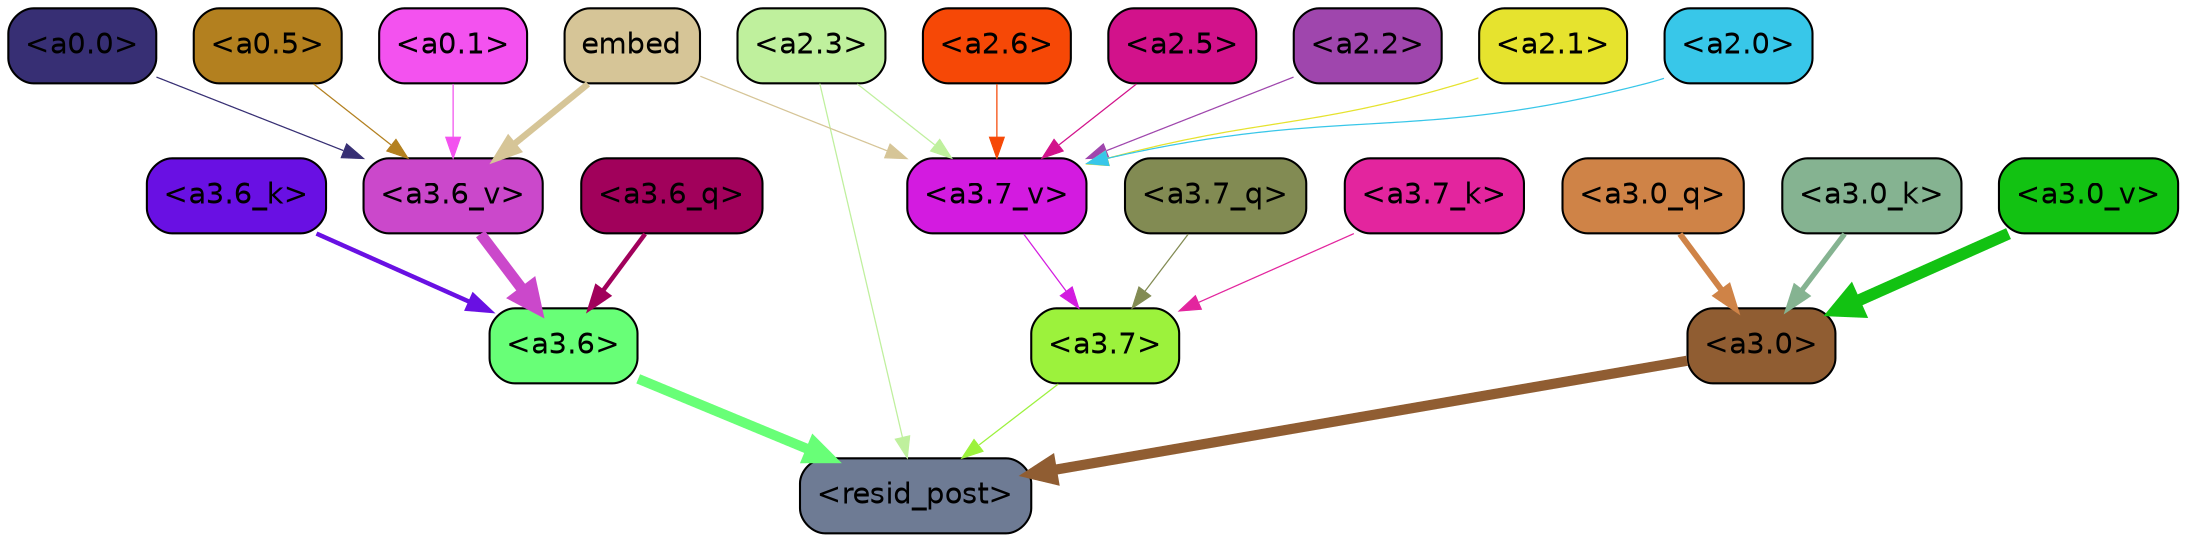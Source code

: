 strict digraph "" {
	graph [bgcolor=transparent,
		layout=dot,
		overlap=false,
		splines=true
	];
	"<a3.7>"	[color=black,
		fillcolor="#9cf23c",
		fontname=Helvetica,
		shape=box,
		style="filled, rounded"];
	"<resid_post>"	[color=black,
		fillcolor="#6e7b94",
		fontname=Helvetica,
		shape=box,
		style="filled, rounded"];
	"<a3.7>" -> "<resid_post>"	[color="#9cf23c",
		penwidth=0.6];
	"<a3.6>"	[color=black,
		fillcolor="#68ff77",
		fontname=Helvetica,
		shape=box,
		style="filled, rounded"];
	"<a3.6>" -> "<resid_post>"	[color="#68ff77",
		penwidth=4.752790808677673];
	"<a3.0>"	[color=black,
		fillcolor="#905d32",
		fontname=Helvetica,
		shape=box,
		style="filled, rounded"];
	"<a3.0>" -> "<resid_post>"	[color="#905d32",
		penwidth=4.897669434547424];
	"<a2.3>"	[color=black,
		fillcolor="#bff09d",
		fontname=Helvetica,
		shape=box,
		style="filled, rounded"];
	"<a2.3>" -> "<resid_post>"	[color="#bff09d",
		penwidth=0.6];
	"<a3.7_v>"	[color=black,
		fillcolor="#d31be0",
		fontname=Helvetica,
		shape=box,
		style="filled, rounded"];
	"<a2.3>" -> "<a3.7_v>"	[color="#bff09d",
		penwidth=0.6];
	"<a3.7_q>"	[color=black,
		fillcolor="#828b53",
		fontname=Helvetica,
		shape=box,
		style="filled, rounded"];
	"<a3.7_q>" -> "<a3.7>"	[color="#828b53",
		penwidth=0.6];
	"<a3.6_q>"	[color=black,
		fillcolor="#a1015b",
		fontname=Helvetica,
		shape=box,
		style="filled, rounded"];
	"<a3.6_q>" -> "<a3.6>"	[color="#a1015b",
		penwidth=2.160832464694977];
	"<a3.0_q>"	[color=black,
		fillcolor="#cf8347",
		fontname=Helvetica,
		shape=box,
		style="filled, rounded"];
	"<a3.0_q>" -> "<a3.0>"	[color="#cf8347",
		penwidth=2.870753765106201];
	"<a3.7_k>"	[color=black,
		fillcolor="#e3259e",
		fontname=Helvetica,
		shape=box,
		style="filled, rounded"];
	"<a3.7_k>" -> "<a3.7>"	[color="#e3259e",
		penwidth=0.6];
	"<a3.6_k>"	[color=black,
		fillcolor="#6910e3",
		fontname=Helvetica,
		shape=box,
		style="filled, rounded"];
	"<a3.6_k>" -> "<a3.6>"	[color="#6910e3",
		penwidth=2.13908451795578];
	"<a3.0_k>"	[color=black,
		fillcolor="#85b391",
		fontname=Helvetica,
		shape=box,
		style="filled, rounded"];
	"<a3.0_k>" -> "<a3.0>"	[color="#85b391",
		penwidth=2.520303964614868];
	"<a3.7_v>" -> "<a3.7>"	[color="#d31be0",
		penwidth=0.6];
	"<a3.6_v>"	[color=black,
		fillcolor="#cb48cb",
		fontname=Helvetica,
		shape=box,
		style="filled, rounded"];
	"<a3.6_v>" -> "<a3.6>"	[color="#cb48cb",
		penwidth=5.297133803367615];
	"<a3.0_v>"	[color=black,
		fillcolor="#12c212",
		fontname=Helvetica,
		shape=box,
		style="filled, rounded"];
	"<a3.0_v>" -> "<a3.0>"	[color="#12c212",
		penwidth=5.680712580680847];
	"<a2.6>"	[color=black,
		fillcolor="#f64806",
		fontname=Helvetica,
		shape=box,
		style="filled, rounded"];
	"<a2.6>" -> "<a3.7_v>"	[color="#f64806",
		penwidth=0.6];
	"<a2.5>"	[color=black,
		fillcolor="#d2128b",
		fontname=Helvetica,
		shape=box,
		style="filled, rounded"];
	"<a2.5>" -> "<a3.7_v>"	[color="#d2128b",
		penwidth=0.6];
	"<a2.2>"	[color=black,
		fillcolor="#9f46ad",
		fontname=Helvetica,
		shape=box,
		style="filled, rounded"];
	"<a2.2>" -> "<a3.7_v>"	[color="#9f46ad",
		penwidth=0.6];
	"<a2.1>"	[color=black,
		fillcolor="#e6e32e",
		fontname=Helvetica,
		shape=box,
		style="filled, rounded"];
	"<a2.1>" -> "<a3.7_v>"	[color="#e6e32e",
		penwidth=0.6];
	"<a2.0>"	[color=black,
		fillcolor="#38c7e9",
		fontname=Helvetica,
		shape=box,
		style="filled, rounded"];
	"<a2.0>" -> "<a3.7_v>"	[color="#38c7e9",
		penwidth=0.6];
	embed	[color=black,
		fillcolor="#d6c597",
		fontname=Helvetica,
		shape=box,
		style="filled, rounded"];
	embed -> "<a3.7_v>"	[color="#d6c597",
		penwidth=0.6];
	embed -> "<a3.6_v>"	[color="#d6c597",
		penwidth=3.0758190751075745];
	"<a0.5>"	[color=black,
		fillcolor="#b3801f",
		fontname=Helvetica,
		shape=box,
		style="filled, rounded"];
	"<a0.5>" -> "<a3.6_v>"	[color="#b3801f",
		penwidth=0.6];
	"<a0.1>"	[color=black,
		fillcolor="#f352ef",
		fontname=Helvetica,
		shape=box,
		style="filled, rounded"];
	"<a0.1>" -> "<a3.6_v>"	[color="#f352ef",
		penwidth=0.6];
	"<a0.0>"	[color=black,
		fillcolor="#372f74",
		fontname=Helvetica,
		shape=box,
		style="filled, rounded"];
	"<a0.0>" -> "<a3.6_v>"	[color="#372f74",
		penwidth=0.6];
}
